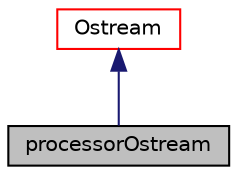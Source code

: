 digraph "processorOstream"
{
 // LATEX_PDF_SIZE
  edge [fontname="Helvetica",fontsize="10",labelfontname="Helvetica",labelfontsize="10"];
  node [fontname="Helvetica",fontsize="10",shape=record];
  Node1 [label="processorOstream",height=0.2,width=0.4,color="black", fillcolor="grey75", style="filled", fontcolor="black",tooltip="Output stream for MPI parallel run, when we need to know which the processor number in the output lin..."];
  Node2 -> Node1 [dir="back",color="midnightblue",fontsize="10",style="solid",fontname="Helvetica"];
  Node2 [label="Ostream",height=0.2,width=0.4,color="red", fillcolor="white", style="filled",URL="$classpFlow_1_1Ostream.html",tooltip="Standard output stream for BINARY and ASCII formats."];
}
